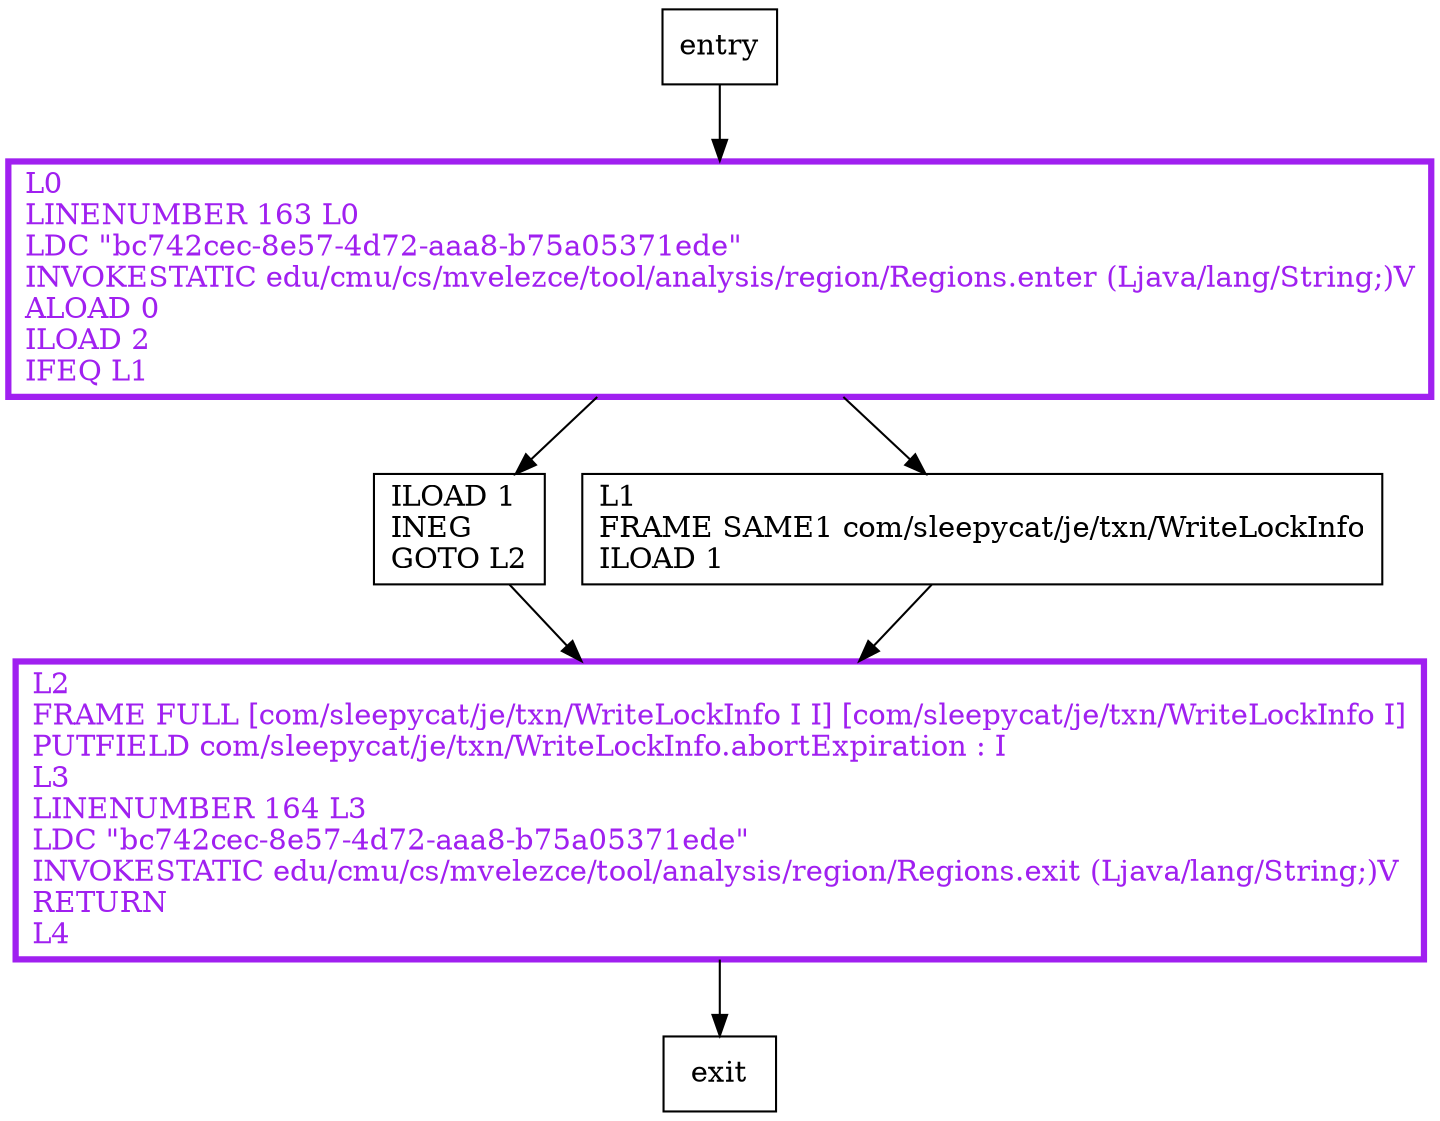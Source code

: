 digraph setAbortExpiration {
node [shape=record];
1438973197 [label="ILOAD 1\lINEG\lGOTO L2\l"];
594026150 [label="L1\lFRAME SAME1 com/sleepycat/je/txn/WriteLockInfo\lILOAD 1\l"];
643108780 [label="L2\lFRAME FULL [com/sleepycat/je/txn/WriteLockInfo I I] [com/sleepycat/je/txn/WriteLockInfo I]\lPUTFIELD com/sleepycat/je/txn/WriteLockInfo.abortExpiration : I\lL3\lLINENUMBER 164 L3\lLDC \"bc742cec-8e57-4d72-aaa8-b75a05371ede\"\lINVOKESTATIC edu/cmu/cs/mvelezce/tool/analysis/region/Regions.exit (Ljava/lang/String;)V\lRETURN\lL4\l"];
1962061270 [label="L0\lLINENUMBER 163 L0\lLDC \"bc742cec-8e57-4d72-aaa8-b75a05371ede\"\lINVOKESTATIC edu/cmu/cs/mvelezce/tool/analysis/region/Regions.enter (Ljava/lang/String;)V\lALOAD 0\lILOAD 2\lIFEQ L1\l"];
entry;
exit;
entry -> 1962061270;
1438973197 -> 643108780;
594026150 -> 643108780;
643108780 -> exit;
1962061270 -> 1438973197;
1962061270 -> 594026150;
643108780[fontcolor="purple", penwidth=3, color="purple"];
1962061270[fontcolor="purple", penwidth=3, color="purple"];
}
